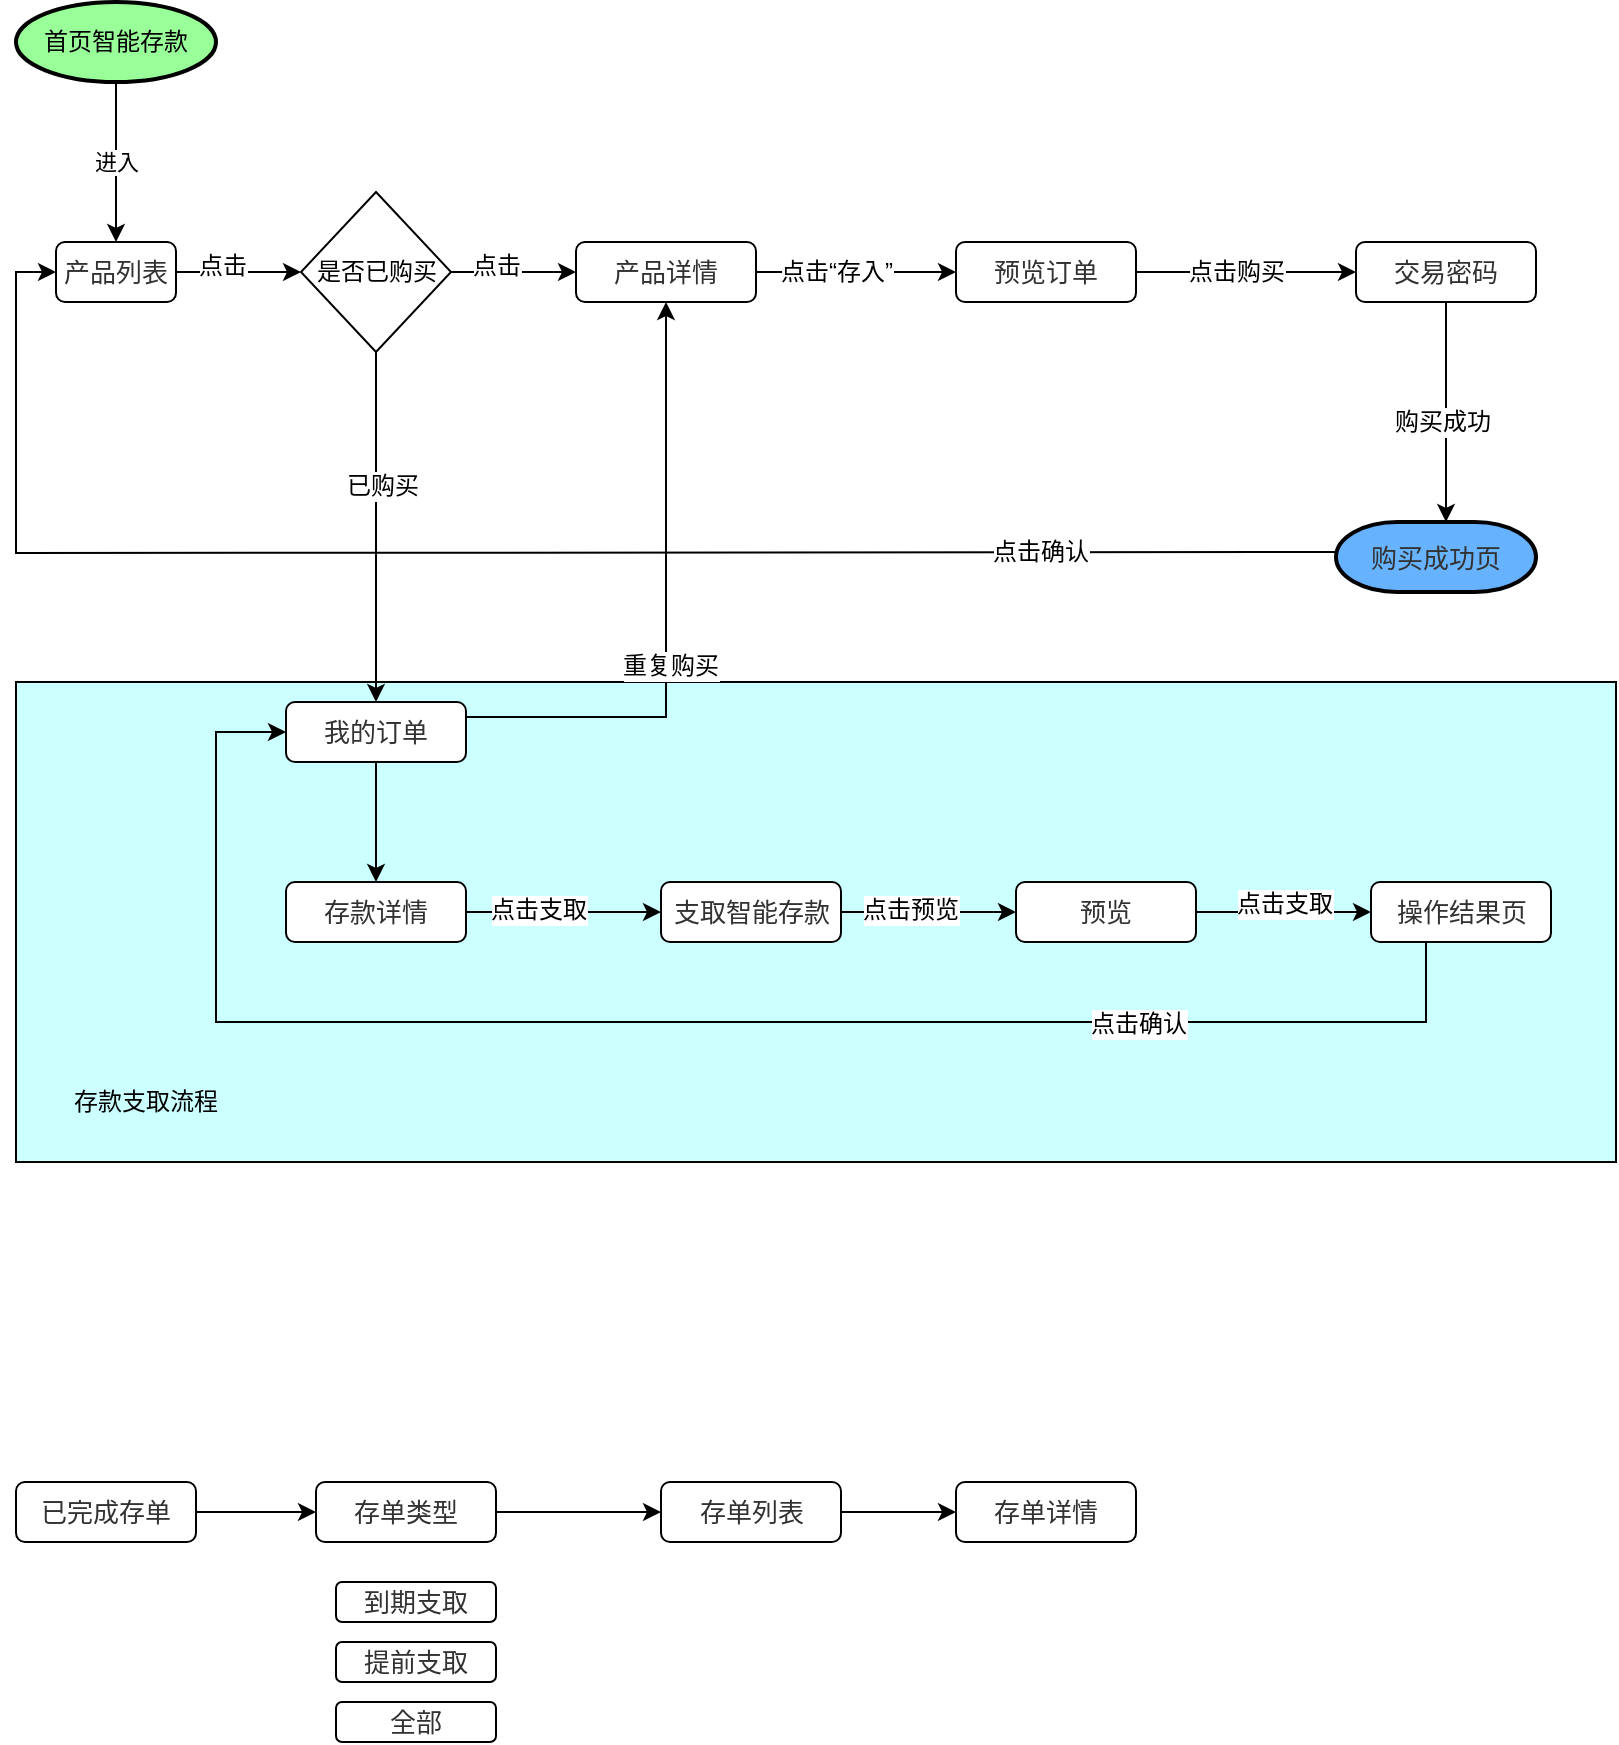 <mxfile version="12.2.4" pages="1"><diagram id="XZ6-QZ2y1YJDZTVn_ms4" name="Page-1"><mxGraphModel dx="882" dy="1607" grid="1" gridSize="10" guides="1" tooltips="1" connect="1" arrows="1" fold="1" page="1" pageScale="1" pageWidth="850" pageHeight="1100" math="0" shadow="0"><root><mxCell id="0"/><mxCell id="1" parent="0"/><mxCell id="49" value="" style="rounded=0;whiteSpace=wrap;html=1;fillColor=#CCFFFF;" parent="1" vertex="1"><mxGeometry x="40" y="-540" width="800" height="240" as="geometry"/></mxCell><mxCell id="18" style="edgeStyle=orthogonalEdgeStyle;rounded=0;orthogonalLoop=1;jettySize=auto;html=1;entryX=0;entryY=0.5;entryDx=0;entryDy=0;" parent="1" source="2" target="8" edge="1"><mxGeometry relative="1" as="geometry"/></mxCell><mxCell id="51" value="点击" style="text;html=1;resizable=0;points=[];align=center;verticalAlign=middle;labelBackgroundColor=#ffffff;" parent="18" vertex="1" connectable="0"><mxGeometry x="-0.27" y="3" relative="1" as="geometry"><mxPoint as="offset"/></mxGeometry></mxCell><mxCell id="2" value="&lt;span style=&quot;color: rgb(50 , 50 , 50) ; font-size: 13px ; white-space: normal ; background-color: rgba(255 , 255 , 255 , 0.01)&quot;&gt;产品列表&lt;/span&gt;" style="rounded=1;whiteSpace=wrap;html=1;" parent="1" vertex="1"><mxGeometry x="60" y="-760" width="60" height="30" as="geometry"/></mxCell><mxCell id="11" style="edgeStyle=orthogonalEdgeStyle;rounded=0;orthogonalLoop=1;jettySize=auto;html=1;exitX=1;exitY=0.5;exitDx=0;exitDy=0;entryX=0;entryY=0.5;entryDx=0;entryDy=0;" parent="1" source="3" target="4" edge="1"><mxGeometry relative="1" as="geometry"/></mxCell><mxCell id="24" value="点击“存入”" style="text;html=1;resizable=0;points=[];align=center;verticalAlign=middle;labelBackgroundColor=#ffffff;" parent="11" vertex="1" connectable="0"><mxGeometry x="-0.2" relative="1" as="geometry"><mxPoint as="offset"/></mxGeometry></mxCell><mxCell id="3" value="&lt;span style=&quot;color: rgb(50 , 50 , 50) ; font-size: 13px ; background-color: rgba(255 , 255 , 255 , 0.01)&quot;&gt;产品详情&lt;/span&gt;" style="rounded=1;whiteSpace=wrap;html=1;" parent="1" vertex="1"><mxGeometry x="320" y="-760" width="90" height="30" as="geometry"/></mxCell><mxCell id="12" style="edgeStyle=orthogonalEdgeStyle;rounded=0;orthogonalLoop=1;jettySize=auto;html=1;exitX=1;exitY=0.5;exitDx=0;exitDy=0;" parent="1" source="4" target="6" edge="1"><mxGeometry relative="1" as="geometry"/></mxCell><mxCell id="27" value="点击购买" style="text;html=1;resizable=0;points=[];align=center;verticalAlign=middle;labelBackgroundColor=#ffffff;" parent="12" vertex="1" connectable="0"><mxGeometry x="-0.114" y="-4" relative="1" as="geometry"><mxPoint x="1" y="-4" as="offset"/></mxGeometry></mxCell><mxCell id="4" value="&lt;span style=&quot;color: rgb(50 , 50 , 50) ; font-size: 13px ; background-color: rgba(255 , 255 , 255 , 0.01)&quot;&gt;预览订单&lt;/span&gt;" style="rounded=1;whiteSpace=wrap;html=1;" parent="1" vertex="1"><mxGeometry x="510" y="-760" width="90" height="30" as="geometry"/></mxCell><mxCell id="13" style="edgeStyle=orthogonalEdgeStyle;rounded=0;orthogonalLoop=1;jettySize=auto;html=1;exitX=0.5;exitY=1;exitDx=0;exitDy=0;" parent="1" source="6" edge="1"><mxGeometry relative="1" as="geometry"><mxPoint x="755" y="-620" as="targetPoint"/></mxGeometry></mxCell><mxCell id="26" value="购买成功" style="text;html=1;resizable=0;points=[];align=center;verticalAlign=middle;labelBackgroundColor=#ffffff;" parent="13" vertex="1" connectable="0"><mxGeometry x="0.088" y="-3" relative="1" as="geometry"><mxPoint as="offset"/></mxGeometry></mxCell><mxCell id="6" value="&lt;span style=&quot;color: rgb(50 , 50 , 50) ; font-size: 13px ; background-color: rgba(255 , 255 , 255 , 0.01)&quot;&gt;交易密码&lt;/span&gt;" style="rounded=1;whiteSpace=wrap;html=1;" parent="1" vertex="1"><mxGeometry x="710" y="-760" width="90" height="30" as="geometry"/></mxCell><mxCell id="9" style="edgeStyle=orthogonalEdgeStyle;rounded=0;orthogonalLoop=1;jettySize=auto;html=1;exitX=0;exitY=0.5;exitDx=0;exitDy=0;entryX=0;entryY=0.5;entryDx=0;entryDy=0;" parent="1" target="2" edge="1"><mxGeometry relative="1" as="geometry"><mxPoint x="710" y="-605" as="sourcePoint"/></mxGeometry></mxCell><mxCell id="25" value="点击确认" style="text;html=1;resizable=0;points=[];align=center;verticalAlign=middle;labelBackgroundColor=#ffffff;" parent="9" vertex="1" connectable="0"><mxGeometry x="-0.62" relative="1" as="geometry"><mxPoint as="offset"/></mxGeometry></mxCell><mxCell id="19" style="edgeStyle=orthogonalEdgeStyle;rounded=0;orthogonalLoop=1;jettySize=auto;html=1;" parent="1" source="8" target="3" edge="1"><mxGeometry relative="1" as="geometry"/></mxCell><mxCell id="50" value="点击" style="text;html=1;resizable=0;points=[];align=center;verticalAlign=middle;labelBackgroundColor=#ffffff;" parent="19" vertex="1" connectable="0"><mxGeometry x="-0.28" y="3" relative="1" as="geometry"><mxPoint as="offset"/></mxGeometry></mxCell><mxCell id="20" style="edgeStyle=orthogonalEdgeStyle;rounded=0;orthogonalLoop=1;jettySize=auto;html=1;exitX=0.5;exitY=1;exitDx=0;exitDy=0;entryX=0.5;entryY=0;entryDx=0;entryDy=0;" parent="1" source="8" target="15" edge="1"><mxGeometry relative="1" as="geometry"/></mxCell><mxCell id="23" value="已购买" style="text;html=1;resizable=0;points=[];align=center;verticalAlign=middle;labelBackgroundColor=#ffffff;" parent="20" vertex="1" connectable="0"><mxGeometry x="-0.24" y="3" relative="1" as="geometry"><mxPoint as="offset"/></mxGeometry></mxCell><mxCell id="8" value="是否已购买" style="rhombus;whiteSpace=wrap;html=1;" parent="1" vertex="1"><mxGeometry x="182.5" y="-785" width="75" height="80" as="geometry"/></mxCell><mxCell id="21" style="edgeStyle=orthogonalEdgeStyle;rounded=0;orthogonalLoop=1;jettySize=auto;html=1;exitX=1;exitY=0.25;exitDx=0;exitDy=0;entryX=0.5;entryY=1;entryDx=0;entryDy=0;" parent="1" source="15" target="3" edge="1"><mxGeometry relative="1" as="geometry"/></mxCell><mxCell id="22" value="重复购买" style="text;html=1;resizable=0;points=[];align=center;verticalAlign=middle;labelBackgroundColor=#ffffff;" parent="21" vertex="1" connectable="0"><mxGeometry x="-0.321" y="22" relative="1" as="geometry"><mxPoint x="24" y="-21" as="offset"/></mxGeometry></mxCell><mxCell id="33" style="edgeStyle=orthogonalEdgeStyle;rounded=0;orthogonalLoop=1;jettySize=auto;html=1;exitX=0.5;exitY=1;exitDx=0;exitDy=0;entryX=0.5;entryY=0;entryDx=0;entryDy=0;" parent="1" source="15" target="32" edge="1"><mxGeometry relative="1" as="geometry"/></mxCell><mxCell id="15" value="&lt;span style=&quot;color: rgb(50 , 50 , 50) ; font-size: 13px ; background-color: rgba(255 , 255 , 255 , 0.01)&quot;&gt;我的订单&lt;/span&gt;" style="rounded=1;whiteSpace=wrap;html=1;" parent="1" vertex="1"><mxGeometry x="175" y="-530" width="90" height="30" as="geometry"/></mxCell><mxCell id="30" value="进入" style="edgeStyle=orthogonalEdgeStyle;rounded=0;orthogonalLoop=1;jettySize=auto;html=1;entryX=0.5;entryY=0;entryDx=0;entryDy=0;" parent="1" source="29" target="2" edge="1"><mxGeometry relative="1" as="geometry"/></mxCell><mxCell id="29" value="首页智能存款" style="strokeWidth=2;html=1;shape=mxgraph.flowchart.start_1;whiteSpace=wrap;fillColor=#99FF99;" parent="1" vertex="1"><mxGeometry x="40" y="-880" width="100" height="40" as="geometry"/></mxCell><mxCell id="31" value="&lt;span style=&quot;color: rgb(50 , 50 , 50) ; font-size: 13px ; white-space: normal ; background-color: rgba(255 , 255 , 255 , 0.01)&quot;&gt;购买成功页&lt;/span&gt;" style="strokeWidth=2;html=1;shape=mxgraph.flowchart.terminator;whiteSpace=wrap;fillColor=#66B2FF;" parent="1" vertex="1"><mxGeometry x="700" y="-620" width="100" height="35" as="geometry"/></mxCell><mxCell id="35" style="edgeStyle=orthogonalEdgeStyle;rounded=0;orthogonalLoop=1;jettySize=auto;html=1;exitX=1;exitY=0.5;exitDx=0;exitDy=0;entryX=0;entryY=0.5;entryDx=0;entryDy=0;" parent="1" source="32" target="34" edge="1"><mxGeometry relative="1" as="geometry"/></mxCell><mxCell id="43" value="点击支取" style="text;html=1;resizable=0;points=[];align=center;verticalAlign=middle;labelBackgroundColor=#ffffff;" parent="35" vertex="1" connectable="0"><mxGeometry x="-0.263" y="1" relative="1" as="geometry"><mxPoint as="offset"/></mxGeometry></mxCell><mxCell id="32" value="&lt;span style=&quot;color: rgb(50 , 50 , 50) ; font-size: 13px ; white-space: normal ; background-color: rgba(255 , 255 , 255 , 0.01)&quot;&gt;存款详情&lt;/span&gt;" style="rounded=1;whiteSpace=wrap;html=1;" parent="1" vertex="1"><mxGeometry x="175" y="-440" width="90" height="30" as="geometry"/></mxCell><mxCell id="38" style="edgeStyle=orthogonalEdgeStyle;rounded=0;orthogonalLoop=1;jettySize=auto;html=1;exitX=1;exitY=0.5;exitDx=0;exitDy=0;entryX=0;entryY=0.5;entryDx=0;entryDy=0;" parent="1" source="34" target="36" edge="1"><mxGeometry relative="1" as="geometry"/></mxCell><mxCell id="42" value="点击预览" style="text;html=1;resizable=0;points=[];align=center;verticalAlign=middle;labelBackgroundColor=#ffffff;" parent="38" vertex="1" connectable="0"><mxGeometry x="-0.225" y="1" relative="1" as="geometry"><mxPoint as="offset"/></mxGeometry></mxCell><mxCell id="34" value="&lt;span style=&quot;color: rgb(50 , 50 , 50) ; font-size: 13px ; background-color: rgba(255 , 255 , 255 , 0.01)&quot;&gt;支取智能存款&lt;/span&gt;" style="rounded=1;whiteSpace=wrap;html=1;" parent="1" vertex="1"><mxGeometry x="362.5" y="-440" width="90" height="30" as="geometry"/></mxCell><mxCell id="39" style="edgeStyle=orthogonalEdgeStyle;rounded=0;orthogonalLoop=1;jettySize=auto;html=1;exitX=1;exitY=0.5;exitDx=0;exitDy=0;" parent="1" source="36" target="37" edge="1"><mxGeometry relative="1" as="geometry"/></mxCell><mxCell id="44" value="点击支取" style="text;html=1;resizable=0;points=[];align=center;verticalAlign=middle;labelBackgroundColor=#ffffff;" parent="39" vertex="1" connectable="0"><mxGeometry x="0.0" y="4" relative="1" as="geometry"><mxPoint as="offset"/></mxGeometry></mxCell><mxCell id="36" value="&lt;span style=&quot;color: rgb(50 , 50 , 50) ; font-size: 13px ; background-color: rgba(255 , 255 , 255 , 0.01)&quot;&gt;预览&lt;/span&gt;" style="rounded=1;whiteSpace=wrap;html=1;" parent="1" vertex="1"><mxGeometry x="540" y="-440" width="90" height="30" as="geometry"/></mxCell><mxCell id="40" style="edgeStyle=orthogonalEdgeStyle;rounded=0;orthogonalLoop=1;jettySize=auto;html=1;exitX=0.5;exitY=1;exitDx=0;exitDy=0;entryX=0;entryY=0.5;entryDx=0;entryDy=0;" parent="1" source="37" target="15" edge="1"><mxGeometry relative="1" as="geometry"><Array as="points"><mxPoint x="745" y="-370"/><mxPoint x="140" y="-370"/><mxPoint x="140" y="-515"/></Array></mxGeometry></mxCell><mxCell id="41" value="点击确认" style="text;html=1;resizable=0;points=[];align=center;verticalAlign=middle;labelBackgroundColor=#ffffff;" parent="40" vertex="1" connectable="0"><mxGeometry x="-0.52" y="1" relative="1" as="geometry"><mxPoint as="offset"/></mxGeometry></mxCell><mxCell id="37" value="&lt;span style=&quot;color: rgb(50 , 50 , 50) ; font-size: 13px ; background-color: rgba(255 , 255 , 255 , 0.01)&quot;&gt;操作结果页&lt;/span&gt;" style="rounded=1;whiteSpace=wrap;html=1;" parent="1" vertex="1"><mxGeometry x="717.5" y="-440" width="90" height="30" as="geometry"/></mxCell><mxCell id="52" value="存款支取流程" style="text;html=1;strokeColor=none;fillColor=none;align=center;verticalAlign=middle;whiteSpace=wrap;rounded=0;" parent="1" vertex="1"><mxGeometry x="60" y="-340" width="90" height="20" as="geometry"/></mxCell><mxCell id="71" style="edgeStyle=orthogonalEdgeStyle;rounded=0;orthogonalLoop=1;jettySize=auto;html=1;exitX=1;exitY=0.5;exitDx=0;exitDy=0;" parent="1" source="54" target="65" edge="1"><mxGeometry relative="1" as="geometry"/></mxCell><mxCell id="54" value="&lt;span style=&quot;color: rgb(50 , 50 , 50) ; font-size: 13px ; white-space: normal ; background-color: rgba(255 , 255 , 255 , 0.01)&quot;&gt;已完成存单&lt;/span&gt;" style="rounded=1;whiteSpace=wrap;html=1;" parent="1" vertex="1"><mxGeometry x="40" y="-140" width="90" height="30" as="geometry"/></mxCell><mxCell id="55" value="&lt;span style=&quot;color: rgb(50 , 50 , 50) ; font-size: 13px ; white-space: normal ; background-color: rgba(255 , 255 , 255 , 0.01)&quot;&gt;存单详情&lt;/span&gt;" style="rounded=1;whiteSpace=wrap;html=1;" parent="1" vertex="1"><mxGeometry x="510" y="-140" width="90" height="30" as="geometry"/></mxCell><mxCell id="57" value="&lt;span style=&quot;color: rgb(50 , 50 , 50) ; font-size: 13px ; background-color: rgba(255 , 255 , 255 , 0.01)&quot;&gt;到期支取&lt;/span&gt;" style="rounded=1;whiteSpace=wrap;html=1;" parent="1" vertex="1"><mxGeometry x="200" y="-90" width="80" height="20" as="geometry"/></mxCell><mxCell id="58" value="&lt;span style=&quot;color: rgb(50 , 50 , 50) ; font-size: 13px ; background-color: rgba(255 , 255 , 255 , 0.01)&quot;&gt;提前支取&lt;/span&gt;" style="rounded=1;whiteSpace=wrap;html=1;" parent="1" vertex="1"><mxGeometry x="200" y="-60" width="80" height="20" as="geometry"/></mxCell><mxCell id="59" value="&lt;span style=&quot;color: rgb(50 , 50 , 50) ; font-size: 13px ; background-color: rgba(255 , 255 , 255 , 0.01)&quot;&gt;全部&lt;/span&gt;" style="rounded=1;whiteSpace=wrap;html=1;" parent="1" vertex="1"><mxGeometry x="200" y="-30" width="80" height="20" as="geometry"/></mxCell><mxCell id="73" style="edgeStyle=orthogonalEdgeStyle;rounded=0;orthogonalLoop=1;jettySize=auto;html=1;exitX=1;exitY=0.5;exitDx=0;exitDy=0;entryX=0;entryY=0.5;entryDx=0;entryDy=0;" parent="1" source="60" target="55" edge="1"><mxGeometry relative="1" as="geometry"/></mxCell><mxCell id="60" value="&lt;span style=&quot;color: rgb(50 , 50 , 50) ; font-size: 13px ; white-space: normal ; background-color: rgba(255 , 255 , 255 , 0.01)&quot;&gt;存单列表&lt;/span&gt;" style="rounded=1;whiteSpace=wrap;html=1;" parent="1" vertex="1"><mxGeometry x="362.5" y="-140" width="90" height="30" as="geometry"/></mxCell><mxCell id="72" style="edgeStyle=orthogonalEdgeStyle;rounded=0;orthogonalLoop=1;jettySize=auto;html=1;exitX=1;exitY=0.5;exitDx=0;exitDy=0;entryX=0;entryY=0.5;entryDx=0;entryDy=0;" parent="1" source="65" target="60" edge="1"><mxGeometry relative="1" as="geometry"/></mxCell><mxCell id="65" value="&lt;span style=&quot;color: rgb(50 , 50 , 50) ; font-size: 13px ; white-space: normal ; background-color: rgba(255 , 255 , 255 , 0.01)&quot;&gt;存单类型&lt;/span&gt;" style="rounded=1;whiteSpace=wrap;html=1;" parent="1" vertex="1"><mxGeometry x="190" y="-140" width="90" height="30" as="geometry"/></mxCell></root></mxGraphModel></diagram></mxfile>